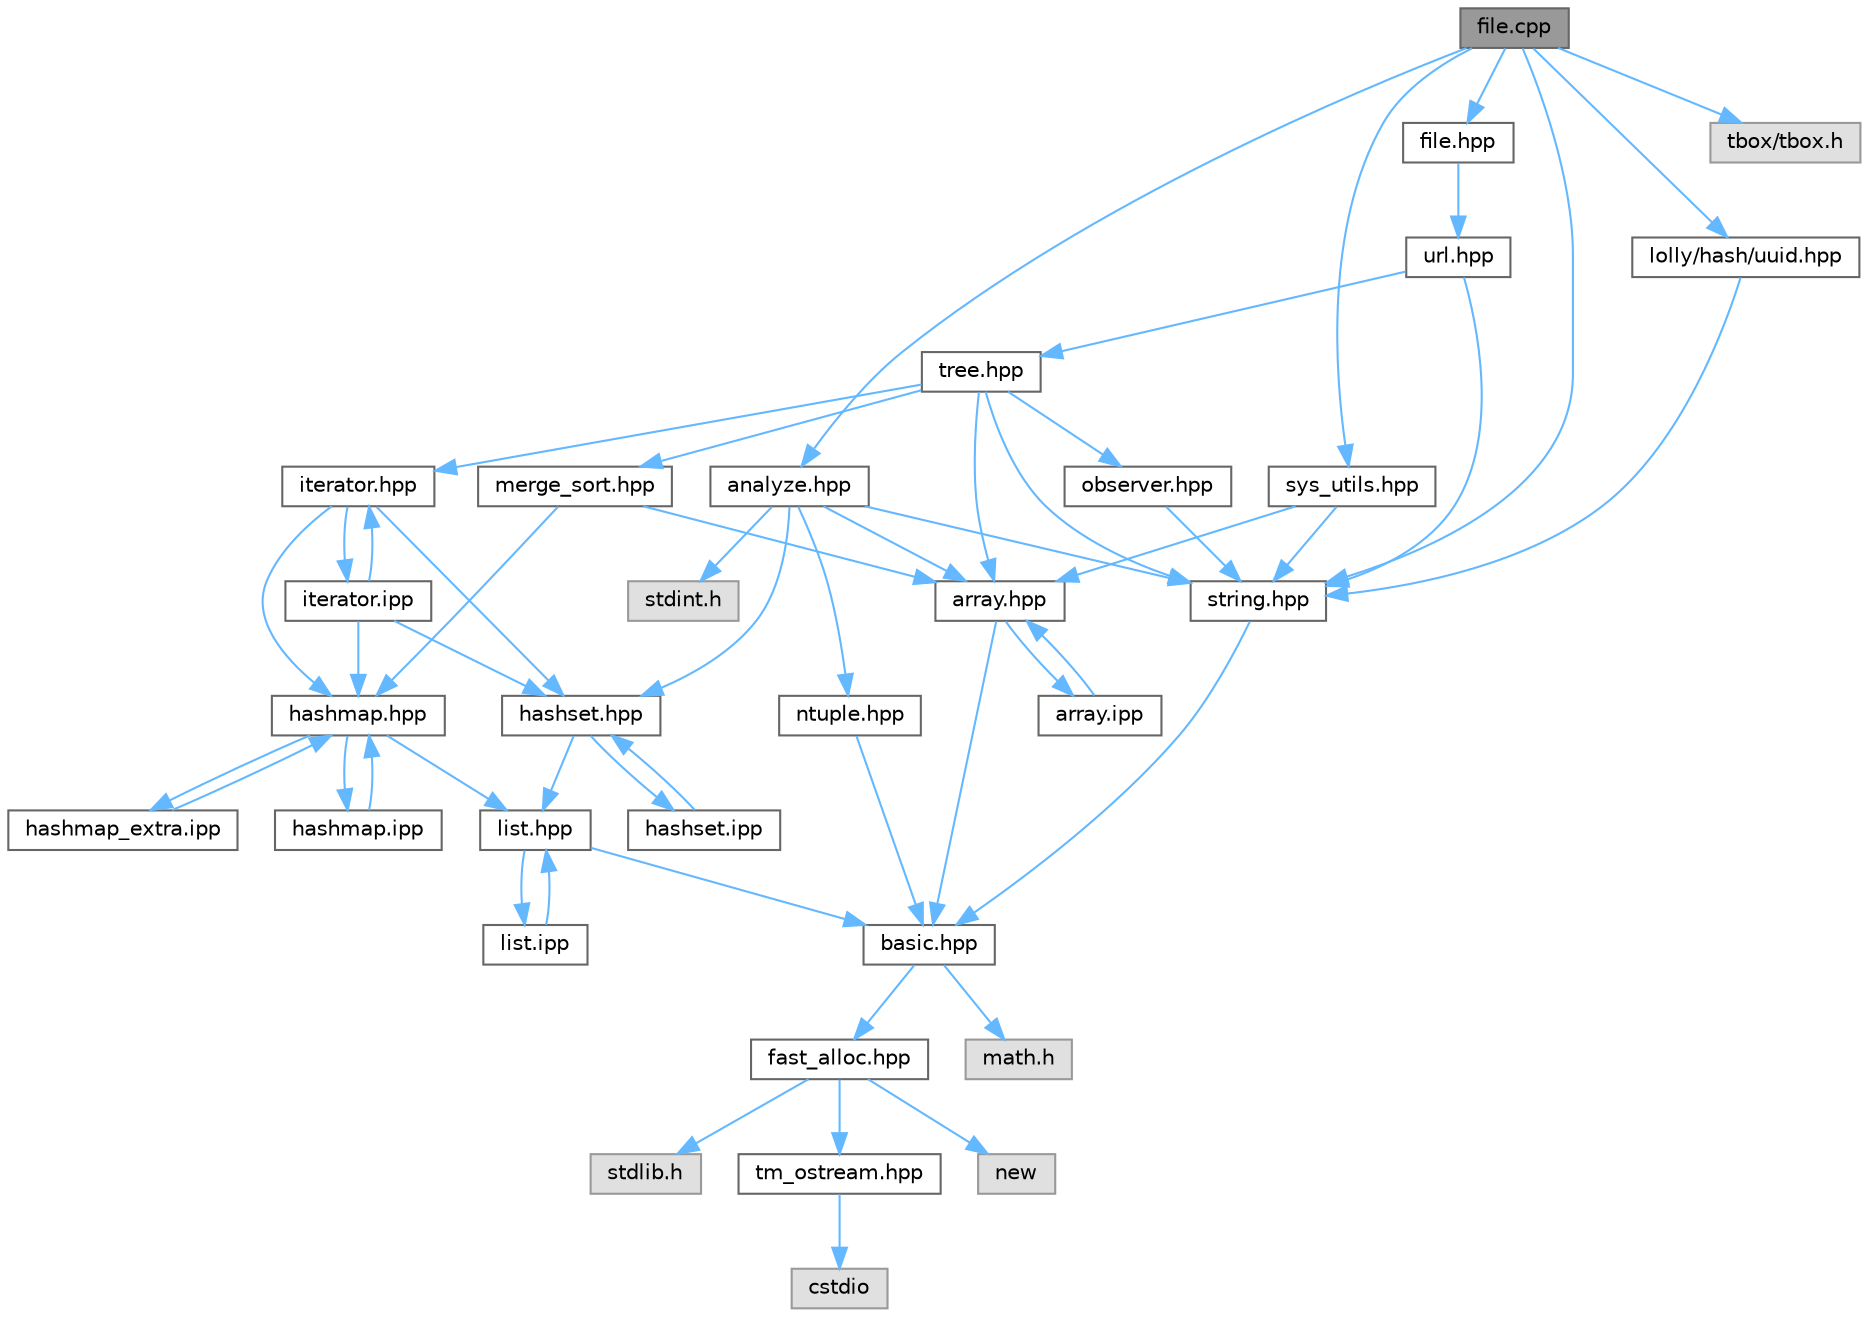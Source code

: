 digraph "file.cpp"
{
 // LATEX_PDF_SIZE
  bgcolor="transparent";
  edge [fontname=Helvetica,fontsize=10,labelfontname=Helvetica,labelfontsize=10];
  node [fontname=Helvetica,fontsize=10,shape=box,height=0.2,width=0.4];
  Node1 [label="file.cpp",height=0.2,width=0.4,color="gray40", fillcolor="grey60", style="filled", fontcolor="black",tooltip=" "];
  Node1 -> Node2 [color="steelblue1",style="solid"];
  Node2 [label="file.hpp",height=0.2,width=0.4,color="grey40", fillcolor="white", style="filled",URL="$file_8hpp.html",tooltip=" "];
  Node2 -> Node3 [color="steelblue1",style="solid"];
  Node3 [label="url.hpp",height=0.2,width=0.4,color="grey40", fillcolor="white", style="filled",URL="$url_8hpp.html",tooltip=" "];
  Node3 -> Node4 [color="steelblue1",style="solid"];
  Node4 [label="string.hpp",height=0.2,width=0.4,color="grey40", fillcolor="white", style="filled",URL="$string_8hpp.html",tooltip=" "];
  Node4 -> Node5 [color="steelblue1",style="solid"];
  Node5 [label="basic.hpp",height=0.2,width=0.4,color="grey40", fillcolor="white", style="filled",URL="$basic_8hpp.html",tooltip=" "];
  Node5 -> Node6 [color="steelblue1",style="solid"];
  Node6 [label="fast_alloc.hpp",height=0.2,width=0.4,color="grey40", fillcolor="white", style="filled",URL="$fast__alloc_8hpp.html",tooltip=" "];
  Node6 -> Node7 [color="steelblue1",style="solid"];
  Node7 [label="stdlib.h",height=0.2,width=0.4,color="grey60", fillcolor="#E0E0E0", style="filled",tooltip=" "];
  Node6 -> Node8 [color="steelblue1",style="solid"];
  Node8 [label="tm_ostream.hpp",height=0.2,width=0.4,color="grey40", fillcolor="white", style="filled",URL="$tm__ostream_8hpp.html",tooltip=" "];
  Node8 -> Node9 [color="steelblue1",style="solid"];
  Node9 [label="cstdio",height=0.2,width=0.4,color="grey60", fillcolor="#E0E0E0", style="filled",tooltip=" "];
  Node6 -> Node10 [color="steelblue1",style="solid"];
  Node10 [label="new",height=0.2,width=0.4,color="grey60", fillcolor="#E0E0E0", style="filled",tooltip=" "];
  Node5 -> Node11 [color="steelblue1",style="solid"];
  Node11 [label="math.h",height=0.2,width=0.4,color="grey60", fillcolor="#E0E0E0", style="filled",tooltip=" "];
  Node3 -> Node12 [color="steelblue1",style="solid"];
  Node12 [label="tree.hpp",height=0.2,width=0.4,color="grey40", fillcolor="white", style="filled",URL="$tree_8hpp.html",tooltip=" "];
  Node12 -> Node13 [color="steelblue1",style="solid"];
  Node13 [label="array.hpp",height=0.2,width=0.4,color="grey40", fillcolor="white", style="filled",URL="$array_8hpp.html",tooltip=" "];
  Node13 -> Node5 [color="steelblue1",style="solid"];
  Node13 -> Node14 [color="steelblue1",style="solid"];
  Node14 [label="array.ipp",height=0.2,width=0.4,color="grey40", fillcolor="white", style="filled",URL="$array_8ipp.html",tooltip=" "];
  Node14 -> Node13 [color="steelblue1",style="solid"];
  Node12 -> Node15 [color="steelblue1",style="solid"];
  Node15 [label="iterator.hpp",height=0.2,width=0.4,color="grey40", fillcolor="white", style="filled",URL="$iterator_8hpp.html",tooltip=" "];
  Node15 -> Node16 [color="steelblue1",style="solid"];
  Node16 [label="hashmap.hpp",height=0.2,width=0.4,color="grey40", fillcolor="white", style="filled",URL="$hashmap_8hpp.html",tooltip=" "];
  Node16 -> Node17 [color="steelblue1",style="solid"];
  Node17 [label="list.hpp",height=0.2,width=0.4,color="grey40", fillcolor="white", style="filled",URL="$list_8hpp.html",tooltip=" "];
  Node17 -> Node5 [color="steelblue1",style="solid"];
  Node17 -> Node18 [color="steelblue1",style="solid"];
  Node18 [label="list.ipp",height=0.2,width=0.4,color="grey40", fillcolor="white", style="filled",URL="$list_8ipp.html",tooltip=" "];
  Node18 -> Node17 [color="steelblue1",style="solid"];
  Node16 -> Node19 [color="steelblue1",style="solid"];
  Node19 [label="hashmap.ipp",height=0.2,width=0.4,color="grey40", fillcolor="white", style="filled",URL="$hashmap_8ipp.html",tooltip=" "];
  Node19 -> Node16 [color="steelblue1",style="solid"];
  Node16 -> Node20 [color="steelblue1",style="solid"];
  Node20 [label="hashmap_extra.ipp",height=0.2,width=0.4,color="grey40", fillcolor="white", style="filled",URL="$hashmap__extra_8ipp.html",tooltip=" "];
  Node20 -> Node16 [color="steelblue1",style="solid"];
  Node15 -> Node21 [color="steelblue1",style="solid"];
  Node21 [label="hashset.hpp",height=0.2,width=0.4,color="grey40", fillcolor="white", style="filled",URL="$hashset_8hpp.html",tooltip=" "];
  Node21 -> Node17 [color="steelblue1",style="solid"];
  Node21 -> Node22 [color="steelblue1",style="solid"];
  Node22 [label="hashset.ipp",height=0.2,width=0.4,color="grey40", fillcolor="white", style="filled",URL="$hashset_8ipp.html",tooltip=" "];
  Node22 -> Node21 [color="steelblue1",style="solid"];
  Node15 -> Node23 [color="steelblue1",style="solid"];
  Node23 [label="iterator.ipp",height=0.2,width=0.4,color="grey40", fillcolor="white", style="filled",URL="$iterator_8ipp.html",tooltip=" "];
  Node23 -> Node16 [color="steelblue1",style="solid"];
  Node23 -> Node21 [color="steelblue1",style="solid"];
  Node23 -> Node15 [color="steelblue1",style="solid"];
  Node12 -> Node24 [color="steelblue1",style="solid"];
  Node24 [label="merge_sort.hpp",height=0.2,width=0.4,color="grey40", fillcolor="white", style="filled",URL="$merge__sort_8hpp.html",tooltip=" "];
  Node24 -> Node13 [color="steelblue1",style="solid"];
  Node24 -> Node16 [color="steelblue1",style="solid"];
  Node12 -> Node25 [color="steelblue1",style="solid"];
  Node25 [label="observer.hpp",height=0.2,width=0.4,color="grey40", fillcolor="white", style="filled",URL="$observer_8hpp.html",tooltip=" "];
  Node25 -> Node4 [color="steelblue1",style="solid"];
  Node12 -> Node4 [color="steelblue1",style="solid"];
  Node1 -> Node26 [color="steelblue1",style="solid"];
  Node26 [label="analyze.hpp",height=0.2,width=0.4,color="grey40", fillcolor="white", style="filled",URL="$analyze_8hpp.html",tooltip=" "];
  Node26 -> Node27 [color="steelblue1",style="solid"];
  Node27 [label="stdint.h",height=0.2,width=0.4,color="grey60", fillcolor="#E0E0E0", style="filled",tooltip=" "];
  Node26 -> Node13 [color="steelblue1",style="solid"];
  Node26 -> Node21 [color="steelblue1",style="solid"];
  Node26 -> Node28 [color="steelblue1",style="solid"];
  Node28 [label="ntuple.hpp",height=0.2,width=0.4,color="grey40", fillcolor="white", style="filled",URL="$ntuple_8hpp.html",tooltip=" "];
  Node28 -> Node5 [color="steelblue1",style="solid"];
  Node26 -> Node4 [color="steelblue1",style="solid"];
  Node1 -> Node29 [color="steelblue1",style="solid"];
  Node29 [label="lolly/hash/uuid.hpp",height=0.2,width=0.4,color="grey40", fillcolor="white", style="filled",URL="$uuid_8hpp.html",tooltip=" "];
  Node29 -> Node4 [color="steelblue1",style="solid"];
  Node1 -> Node4 [color="steelblue1",style="solid"];
  Node1 -> Node30 [color="steelblue1",style="solid"];
  Node30 [label="sys_utils.hpp",height=0.2,width=0.4,color="grey40", fillcolor="white", style="filled",URL="$sys__utils_8hpp.html",tooltip=" "];
  Node30 -> Node13 [color="steelblue1",style="solid"];
  Node30 -> Node4 [color="steelblue1",style="solid"];
  Node1 -> Node31 [color="steelblue1",style="solid"];
  Node31 [label="tbox/tbox.h",height=0.2,width=0.4,color="grey60", fillcolor="#E0E0E0", style="filled",tooltip=" "];
}
